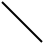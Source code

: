 <mxfile>
    <diagram>
        <mxGraphModel dx="320" dy="200" pageWidth="320" pageHeight="200">
            <root>
                <mxCell id="0">
                </mxCell>
                <mxCell id="1" parent="0">
                </mxCell>
                <mxCell id="14" vertex="1" parent="0" edge="1" style = "endArrow=none;">
                    <mxGeometry width="50" height="50" relative="1" as="geometry">
                        <mxPoint x="20" y="20" as="sourcePoint">
                        </mxPoint>
                        <mxPoint x="40" y="40" as="targetPoint">
                        </mxPoint>
                    </mxGeometry>
                </mxCell>
            </root>
        </mxGraphModel>
    </diagram>
</mxfile>
